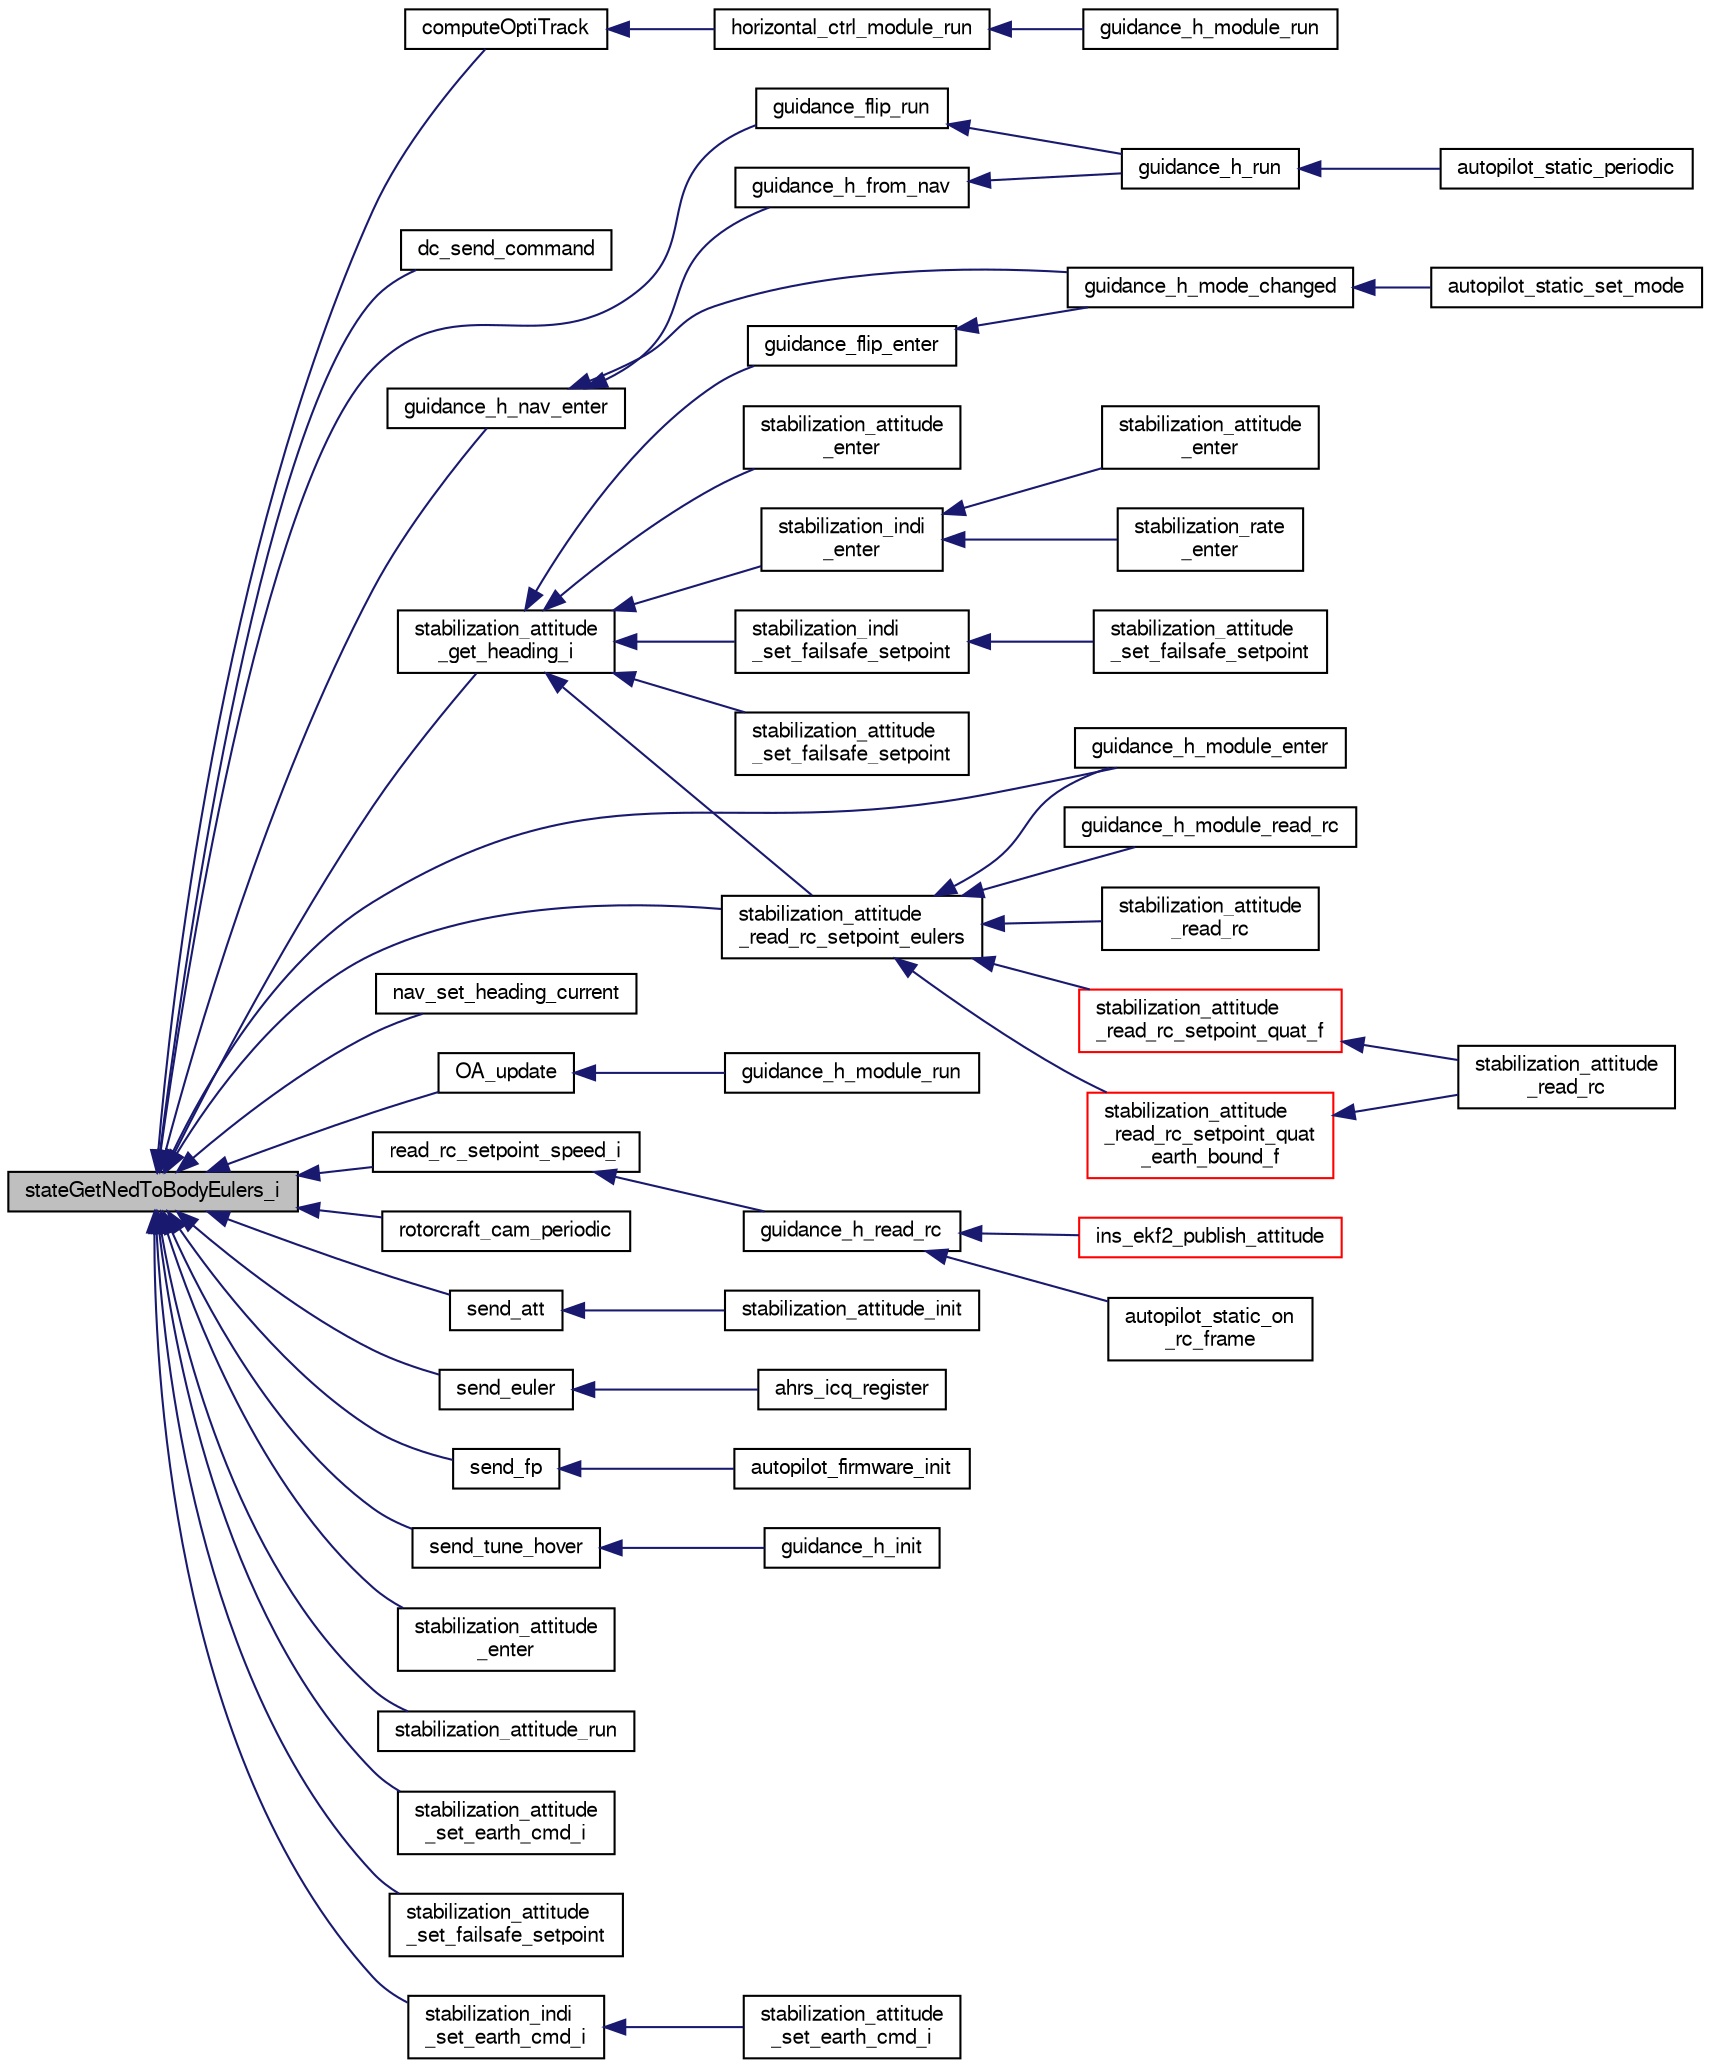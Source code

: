 digraph "stateGetNedToBodyEulers_i"
{
  edge [fontname="FreeSans",fontsize="10",labelfontname="FreeSans",labelfontsize="10"];
  node [fontname="FreeSans",fontsize="10",shape=record];
  rankdir="LR";
  Node1 [label="stateGetNedToBodyEulers_i",height=0.2,width=0.4,color="black", fillcolor="grey75", style="filled", fontcolor="black"];
  Node1 -> Node2 [dir="back",color="midnightblue",fontsize="10",style="solid",fontname="FreeSans"];
  Node2 [label="computeOptiTrack",height=0.2,width=0.4,color="black", fillcolor="white", style="filled",URL="$optical__flow__hover_8c.html#a04b77d27bd41ebc387425f8ea0d1166b",tooltip="Get the desired Euler angles for optitrack stabilization. "];
  Node2 -> Node3 [dir="back",color="midnightblue",fontsize="10",style="solid",fontname="FreeSans"];
  Node3 [label="horizontal_ctrl_module_run",height=0.2,width=0.4,color="black", fillcolor="white", style="filled",URL="$optical__flow__hover_8c.html#a1d6a689f380b3efc01bc97ed28ece11d",tooltip="Run the horizontal optical flow hover module. "];
  Node3 -> Node4 [dir="back",color="midnightblue",fontsize="10",style="solid",fontname="FreeSans"];
  Node4 [label="guidance_h_module_run",height=0.2,width=0.4,color="black", fillcolor="white", style="filled",URL="$optical__flow__hover_8c.html#a77f05df2acd1da23e187f1f3f5d5a26f"];
  Node1 -> Node5 [dir="back",color="midnightblue",fontsize="10",style="solid",fontname="FreeSans"];
  Node5 [label="dc_send_command",height=0.2,width=0.4,color="black", fillcolor="white", style="filled",URL="$uart__cam__ctrl_8c.html#a833f16388be36136f5d7d173200d5e95",tooltip="Send Command To Camera. "];
  Node1 -> Node6 [dir="back",color="midnightblue",fontsize="10",style="solid",fontname="FreeSans"];
  Node6 [label="guidance_flip_run",height=0.2,width=0.4,color="black", fillcolor="white", style="filled",URL="$guidance__flip_8h.html#a341f66aaa1a6e736e980ae5cccb3c0f5"];
  Node6 -> Node7 [dir="back",color="midnightblue",fontsize="10",style="solid",fontname="FreeSans"];
  Node7 [label="guidance_h_run",height=0.2,width=0.4,color="black", fillcolor="white", style="filled",URL="$rotorcraft_2guidance_2guidance__h_8h.html#afff2f6a359638c74d5d1051c3edfa554"];
  Node7 -> Node8 [dir="back",color="midnightblue",fontsize="10",style="solid",fontname="FreeSans"];
  Node8 [label="autopilot_static_periodic",height=0.2,width=0.4,color="black", fillcolor="white", style="filled",URL="$rotorcraft_2autopilot__static_8c.html#a81ff7c3a0611cb76bfbd35fc817070d6"];
  Node1 -> Node9 [dir="back",color="midnightblue",fontsize="10",style="solid",fontname="FreeSans"];
  Node9 [label="guidance_h_module_enter",height=0.2,width=0.4,color="black", fillcolor="white", style="filled",URL="$ctrl__module__outerloop__demo_8c.html#af0a3b4e238d064326406719e8244e92d"];
  Node1 -> Node10 [dir="back",color="midnightblue",fontsize="10",style="solid",fontname="FreeSans"];
  Node10 [label="guidance_h_nav_enter",height=0.2,width=0.4,color="black", fillcolor="white", style="filled",URL="$rotorcraft_2guidance_2guidance__h_8h.html#aaecb10d1d18788c0de654dd479441b20"];
  Node10 -> Node11 [dir="back",color="midnightblue",fontsize="10",style="solid",fontname="FreeSans"];
  Node11 [label="guidance_h_from_nav",height=0.2,width=0.4,color="black", fillcolor="white", style="filled",URL="$rotorcraft_2guidance_2guidance__h_8h.html#a609bdd40f9f6aeac4b4d493ffabd24d5",tooltip="Set horizontal guidance from NAV and run control loop. "];
  Node11 -> Node7 [dir="back",color="midnightblue",fontsize="10",style="solid",fontname="FreeSans"];
  Node10 -> Node12 [dir="back",color="midnightblue",fontsize="10",style="solid",fontname="FreeSans"];
  Node12 [label="guidance_h_mode_changed",height=0.2,width=0.4,color="black", fillcolor="white", style="filled",URL="$rotorcraft_2guidance_2guidance__h_8h.html#a2903786227eb11507928f99870099225"];
  Node12 -> Node13 [dir="back",color="midnightblue",fontsize="10",style="solid",fontname="FreeSans"];
  Node13 [label="autopilot_static_set_mode",height=0.2,width=0.4,color="black", fillcolor="white", style="filled",URL="$rotorcraft_2autopilot__static_8c.html#af7eb08dcaaeb9f55fe1b77230b0e78c3"];
  Node1 -> Node14 [dir="back",color="midnightblue",fontsize="10",style="solid",fontname="FreeSans"];
  Node14 [label="nav_set_heading_current",height=0.2,width=0.4,color="black", fillcolor="white", style="filled",URL="$rover_2navigation_8h.html#a206d573ce2ca1d37d70cbe4febdd99b3",tooltip="Set heading to the current yaw angle. "];
  Node1 -> Node15 [dir="back",color="midnightblue",fontsize="10",style="solid",fontname="FreeSans"];
  Node15 [label="OA_update",height=0.2,width=0.4,color="black", fillcolor="white", style="filled",URL="$guidance__OA_8h.html#ae9523792204e84a5ff5dd0af6f49b225",tooltip="Update the controls based on a vision result. "];
  Node15 -> Node16 [dir="back",color="midnightblue",fontsize="10",style="solid",fontname="FreeSans"];
  Node16 [label="guidance_h_module_run",height=0.2,width=0.4,color="black", fillcolor="white", style="filled",URL="$guidance__OA_8c.html#a77f05df2acd1da23e187f1f3f5d5a26f",tooltip="Main guidance loop. "];
  Node1 -> Node17 [dir="back",color="midnightblue",fontsize="10",style="solid",fontname="FreeSans"];
  Node17 [label="read_rc_setpoint_speed_i",height=0.2,width=0.4,color="black", fillcolor="white", style="filled",URL="$rotorcraft_2guidance_2guidance__h_8c.html#a964e1aa38b15b12daa52eb67aa1e9648",tooltip="read speed setpoint from RC "];
  Node17 -> Node18 [dir="back",color="midnightblue",fontsize="10",style="solid",fontname="FreeSans"];
  Node18 [label="guidance_h_read_rc",height=0.2,width=0.4,color="black", fillcolor="white", style="filled",URL="$rotorcraft_2guidance_2guidance__h_8h.html#a1ad9b20a107ab0ded48adde7adb6fed0"];
  Node18 -> Node19 [dir="back",color="midnightblue",fontsize="10",style="solid",fontname="FreeSans"];
  Node19 [label="autopilot_static_on\l_rc_frame",height=0.2,width=0.4,color="black", fillcolor="white", style="filled",URL="$rotorcraft_2autopilot__static_8c.html#af48775939dfa2cf7533658fb85851a35",tooltip="Function to be called when a message from FBW is available. "];
  Node18 -> Node20 [dir="back",color="midnightblue",fontsize="10",style="solid",fontname="FreeSans"];
  Node20 [label="ins_ekf2_publish_attitude",height=0.2,width=0.4,color="red", fillcolor="white", style="filled",URL="$ins__ekf2_8cpp.html#ad0d967646b2cb048323e8545662428ed",tooltip="Publish the attitude and get the new state Directly called after a succeslfull gyro+accel reading..."];
  Node1 -> Node21 [dir="back",color="midnightblue",fontsize="10",style="solid",fontname="FreeSans"];
  Node21 [label="rotorcraft_cam_periodic",height=0.2,width=0.4,color="black", fillcolor="white", style="filled",URL="$rotorcraft__cam_8h.html#a64fb59f54ef1b4ddcec941fbe4cb8d9e"];
  Node1 -> Node22 [dir="back",color="midnightblue",fontsize="10",style="solid",fontname="FreeSans"];
  Node22 [label="send_att",height=0.2,width=0.4,color="black", fillcolor="white", style="filled",URL="$stabilization__attitude__euler__int_8c.html#ae9244e1c3c685a32cc7ac97134ea6f6d"];
  Node22 -> Node23 [dir="back",color="midnightblue",fontsize="10",style="solid",fontname="FreeSans"];
  Node23 [label="stabilization_attitude_init",height=0.2,width=0.4,color="black", fillcolor="white", style="filled",URL="$stabilization__attitude__euler__int_8c.html#a03d27593d891182c04fc5337766733d1"];
  Node1 -> Node24 [dir="back",color="midnightblue",fontsize="10",style="solid",fontname="FreeSans"];
  Node24 [label="send_euler",height=0.2,width=0.4,color="black", fillcolor="white", style="filled",URL="$ahrs__int__cmpl__quat__wrapper_8c.html#abcc3fa84d1a2a749aed66a3ebd79ea54"];
  Node24 -> Node25 [dir="back",color="midnightblue",fontsize="10",style="solid",fontname="FreeSans"];
  Node25 [label="ahrs_icq_register",height=0.2,width=0.4,color="black", fillcolor="white", style="filled",URL="$ahrs__int__cmpl__quat__wrapper_8h.html#af71a2cd8d6fabc9373e99e2aeddbbb89"];
  Node1 -> Node26 [dir="back",color="midnightblue",fontsize="10",style="solid",fontname="FreeSans"];
  Node26 [label="send_fp",height=0.2,width=0.4,color="black", fillcolor="white", style="filled",URL="$rotorcraft_2autopilot__firmware_8c.html#acaec1d6d2a2c682a3236c28974830807"];
  Node26 -> Node27 [dir="back",color="midnightblue",fontsize="10",style="solid",fontname="FreeSans"];
  Node27 [label="autopilot_firmware_init",height=0.2,width=0.4,color="black", fillcolor="white", style="filled",URL="$rotorcraft_2autopilot__firmware_8c.html#a2bb31e995242a89c837b4eda1d08fe57",tooltip="Init function. "];
  Node1 -> Node28 [dir="back",color="midnightblue",fontsize="10",style="solid",fontname="FreeSans"];
  Node28 [label="send_tune_hover",height=0.2,width=0.4,color="black", fillcolor="white", style="filled",URL="$rotorcraft_2guidance_2guidance__h_8c.html#a4ac814331d59a84f6a8d55066dd47014"];
  Node28 -> Node29 [dir="back",color="midnightblue",fontsize="10",style="solid",fontname="FreeSans"];
  Node29 [label="guidance_h_init",height=0.2,width=0.4,color="black", fillcolor="white", style="filled",URL="$rotorcraft_2guidance_2guidance__h_8h.html#a7bc4ea0d5351c2ba6ee160db5a2e9f80"];
  Node1 -> Node30 [dir="back",color="midnightblue",fontsize="10",style="solid",fontname="FreeSans"];
  Node30 [label="stabilization_attitude\l_enter",height=0.2,width=0.4,color="black", fillcolor="white", style="filled",URL="$stabilization__attitude__euler__int_8c.html#a23f862ca823e6fd23fc9c111178be077"];
  Node1 -> Node31 [dir="back",color="midnightblue",fontsize="10",style="solid",fontname="FreeSans"];
  Node31 [label="stabilization_attitude\l_get_heading_i",height=0.2,width=0.4,color="black", fillcolor="white", style="filled",URL="$stabilization__attitude__rc__setpoint_8h.html#a1270210b635f040b5bdd7d974f29c71f"];
  Node31 -> Node32 [dir="back",color="midnightblue",fontsize="10",style="solid",fontname="FreeSans"];
  Node32 [label="guidance_flip_enter",height=0.2,width=0.4,color="black", fillcolor="white", style="filled",URL="$guidance__flip_8h.html#a896a483b1034357b2911e72d625ff8fd"];
  Node32 -> Node12 [dir="back",color="midnightblue",fontsize="10",style="solid",fontname="FreeSans"];
  Node31 -> Node33 [dir="back",color="midnightblue",fontsize="10",style="solid",fontname="FreeSans"];
  Node33 [label="stabilization_attitude\l_enter",height=0.2,width=0.4,color="black", fillcolor="white", style="filled",URL="$stabilization__attitude__heli__indi_8c.html#a23f862ca823e6fd23fc9c111178be077"];
  Node31 -> Node34 [dir="back",color="midnightblue",fontsize="10",style="solid",fontname="FreeSans"];
  Node34 [label="stabilization_attitude\l_read_rc_setpoint_eulers",height=0.2,width=0.4,color="black", fillcolor="white", style="filled",URL="$stabilization__attitude__rc__setpoint_8h.html#a03c89c0dcb17fa02d3caabf86acf82bc",tooltip="Read attitude setpoint from RC as euler angles. "];
  Node34 -> Node9 [dir="back",color="midnightblue",fontsize="10",style="solid",fontname="FreeSans"];
  Node34 -> Node35 [dir="back",color="midnightblue",fontsize="10",style="solid",fontname="FreeSans"];
  Node35 [label="guidance_h_module_read_rc",height=0.2,width=0.4,color="black", fillcolor="white", style="filled",URL="$ctrl__module__outerloop__demo_8c.html#a4c33bfc7d07ffb6d33a1af63799da082"];
  Node34 -> Node36 [dir="back",color="midnightblue",fontsize="10",style="solid",fontname="FreeSans"];
  Node36 [label="stabilization_attitude\l_read_rc",height=0.2,width=0.4,color="black", fillcolor="white", style="filled",URL="$stabilization__attitude__euler__int_8c.html#ad17347abf36f7dfc4abb0218f10b5f09"];
  Node34 -> Node37 [dir="back",color="midnightblue",fontsize="10",style="solid",fontname="FreeSans"];
  Node37 [label="stabilization_attitude\l_read_rc_setpoint_quat\l_earth_bound_f",height=0.2,width=0.4,color="red", fillcolor="white", style="filled",URL="$stabilization__attitude__rc__setpoint_8h.html#a67c7c9ce5526222ceb3f422269fc8f47"];
  Node37 -> Node38 [dir="back",color="midnightblue",fontsize="10",style="solid",fontname="FreeSans"];
  Node38 [label="stabilization_attitude\l_read_rc",height=0.2,width=0.4,color="black", fillcolor="white", style="filled",URL="$stabilization__attitude__heli__indi_8c.html#ad17347abf36f7dfc4abb0218f10b5f09"];
  Node34 -> Node39 [dir="back",color="midnightblue",fontsize="10",style="solid",fontname="FreeSans"];
  Node39 [label="stabilization_attitude\l_read_rc_setpoint_quat_f",height=0.2,width=0.4,color="red", fillcolor="white", style="filled",URL="$stabilization__attitude__rc__setpoint_8h.html#a7e0d148d1e5210bb1b299163d77daa4a",tooltip="Read attitude setpoint from RC as quaternion Interprets the stick positions as axes. "];
  Node39 -> Node38 [dir="back",color="midnightblue",fontsize="10",style="solid",fontname="FreeSans"];
  Node31 -> Node40 [dir="back",color="midnightblue",fontsize="10",style="solid",fontname="FreeSans"];
  Node40 [label="stabilization_attitude\l_set_failsafe_setpoint",height=0.2,width=0.4,color="black", fillcolor="white", style="filled",URL="$stabilization__attitude__heli__indi_8c.html#a5a2d8d3947ba9cdc571cea5778c93f4a"];
  Node31 -> Node41 [dir="back",color="midnightblue",fontsize="10",style="solid",fontname="FreeSans"];
  Node41 [label="stabilization_indi\l_enter",height=0.2,width=0.4,color="black", fillcolor="white", style="filled",URL="$stabilization__indi__simple_8h.html#a121fd732c65156adade05ffb27fbaf52",tooltip="Function that resets important values upon engaging INDI. "];
  Node41 -> Node42 [dir="back",color="midnightblue",fontsize="10",style="solid",fontname="FreeSans"];
  Node42 [label="stabilization_attitude\l_enter",height=0.2,width=0.4,color="black", fillcolor="white", style="filled",URL="$stabilization__attitude__quat__indi_8c.html#a23f862ca823e6fd23fc9c111178be077"];
  Node41 -> Node43 [dir="back",color="midnightblue",fontsize="10",style="solid",fontname="FreeSans"];
  Node43 [label="stabilization_rate\l_enter",height=0.2,width=0.4,color="black", fillcolor="white", style="filled",URL="$stabilization__rate__indi_8c.html#a3c8ef06f1db709ae713371b0a2a5054d",tooltip="Reset rate controller. "];
  Node31 -> Node44 [dir="back",color="midnightblue",fontsize="10",style="solid",fontname="FreeSans"];
  Node44 [label="stabilization_indi\l_set_failsafe_setpoint",height=0.2,width=0.4,color="black", fillcolor="white", style="filled",URL="$stabilization__indi__simple_8h.html#a2d7051eac973a8507897f6753deaf818",tooltip="Function that calculates the failsafe setpoint. "];
  Node44 -> Node45 [dir="back",color="midnightblue",fontsize="10",style="solid",fontname="FreeSans"];
  Node45 [label="stabilization_attitude\l_set_failsafe_setpoint",height=0.2,width=0.4,color="black", fillcolor="white", style="filled",URL="$stabilization__attitude__quat__indi_8c.html#a5a2d8d3947ba9cdc571cea5778c93f4a"];
  Node1 -> Node34 [dir="back",color="midnightblue",fontsize="10",style="solid",fontname="FreeSans"];
  Node1 -> Node46 [dir="back",color="midnightblue",fontsize="10",style="solid",fontname="FreeSans"];
  Node46 [label="stabilization_attitude_run",height=0.2,width=0.4,color="black", fillcolor="white", style="filled",URL="$stabilization__attitude__euler__int_8c.html#add1138c9aae1adaafdb42ddf2f0c039a"];
  Node1 -> Node47 [dir="back",color="midnightblue",fontsize="10",style="solid",fontname="FreeSans"];
  Node47 [label="stabilization_attitude\l_set_earth_cmd_i",height=0.2,width=0.4,color="black", fillcolor="white", style="filled",URL="$stabilization__attitude__euler__int_8c.html#ada3ef183c206d08fd0a902adc118f542"];
  Node1 -> Node48 [dir="back",color="midnightblue",fontsize="10",style="solid",fontname="FreeSans"];
  Node48 [label="stabilization_attitude\l_set_failsafe_setpoint",height=0.2,width=0.4,color="black", fillcolor="white", style="filled",URL="$stabilization__attitude__euler__int_8c.html#a5a2d8d3947ba9cdc571cea5778c93f4a"];
  Node1 -> Node49 [dir="back",color="midnightblue",fontsize="10",style="solid",fontname="FreeSans"];
  Node49 [label="stabilization_indi\l_set_earth_cmd_i",height=0.2,width=0.4,color="black", fillcolor="white", style="filled",URL="$stabilization__indi__simple_8h.html#a487bd4ac66f844d9d1adfb696f950604",tooltip="Set attitude setpoint from command in earth axes. "];
  Node49 -> Node50 [dir="back",color="midnightblue",fontsize="10",style="solid",fontname="FreeSans"];
  Node50 [label="stabilization_attitude\l_set_earth_cmd_i",height=0.2,width=0.4,color="black", fillcolor="white", style="filled",URL="$stabilization__attitude__quat__indi_8c.html#ada3ef183c206d08fd0a902adc118f542"];
}
